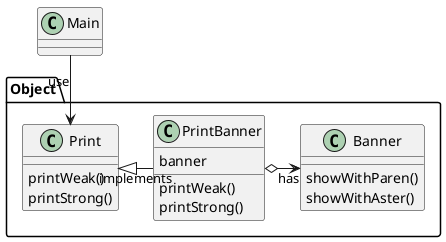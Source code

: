 @startuml

skinparam Linetype ortho
top to bottom direction

class Main

package Object {
    class Print {
        printWeak()
        printStrong()
    }

    class PrintBanner {
        banner
        printWeak()
        printStrong()
    }

    class Banner {
        showWithParen()
        showWithAster()
    }
}

Main -down-> Print : use
Print <|-right- PrintBanner : implements
PrintBanner o-right-> Banner : has

@enduml
